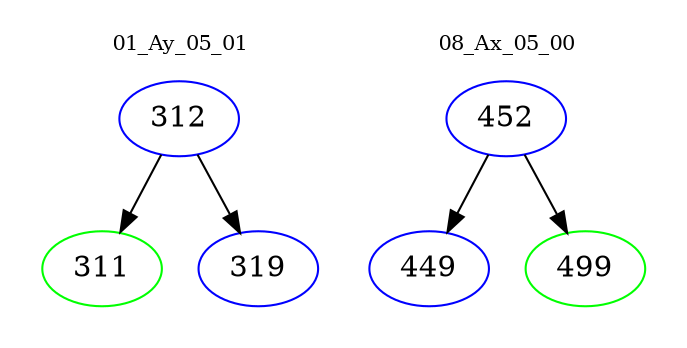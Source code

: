 digraph{
subgraph cluster_0 {
color = white
label = "01_Ay_05_01";
fontsize=10;
T0_312 [label="312", color="blue"]
T0_312 -> T0_311 [color="black"]
T0_311 [label="311", color="green"]
T0_312 -> T0_319 [color="black"]
T0_319 [label="319", color="blue"]
}
subgraph cluster_1 {
color = white
label = "08_Ax_05_00";
fontsize=10;
T1_452 [label="452", color="blue"]
T1_452 -> T1_449 [color="black"]
T1_449 [label="449", color="blue"]
T1_452 -> T1_499 [color="black"]
T1_499 [label="499", color="green"]
}
}
